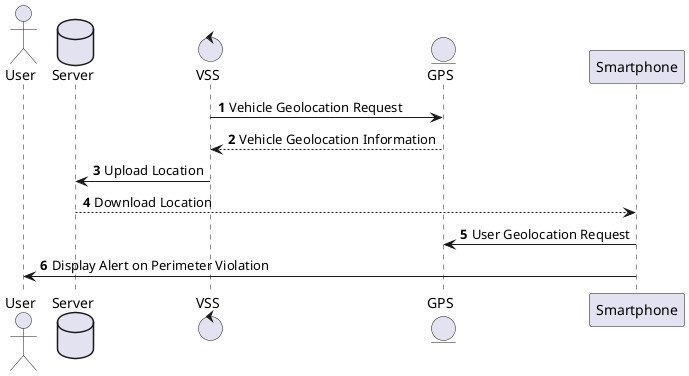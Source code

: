 @startuml
actor User
database Server
control VSS
entity GPS
autonumber

VSS -> GPS: Vehicle Geolocation Request
GPS --> VSS: Vehicle Geolocation Information
VSS -> Server: Upload Location
Smartphone <-- Server: Download Location
Smartphone -> GPS: User Geolocation Request
Smartphone -> User: Display Alert on Perimeter Violation
@enduml